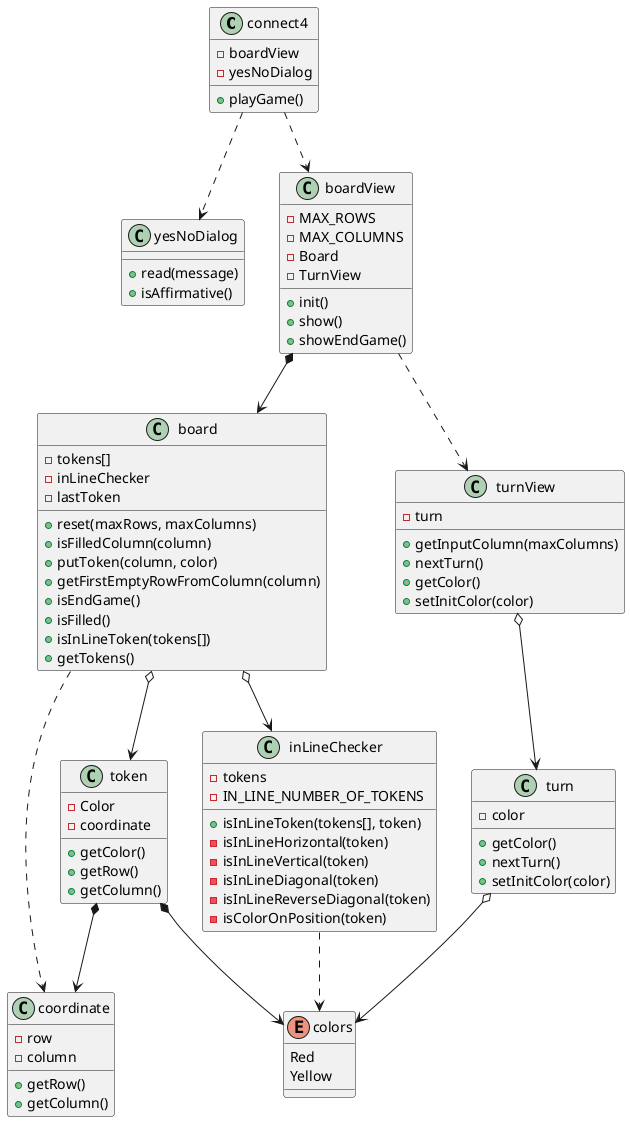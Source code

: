 @startuml

class connect4{
    - boardView
    - yesNoDialog
    + playGame()
}
class yesNoDialog{
    + read(message)
    + isAffirmative()
}
class board{
    - tokens[]
    - inLineChecker
    - lastToken
    + reset(maxRows, maxColumns)
    + isFilledColumn(column)
    + putToken(column, color)
    + getFirstEmptyRowFromColumn(column)
    + isEndGame()
    + isFilled()
    + isInLineToken(tokens[])
    + getTokens()
}
class boardView{
    - MAX_ROWS
    - MAX_COLUMNS
    - Board
    - TurnView
    + init()
    + show()
    + showEndGame()
}
class inLineChecker{
    - tokens
    - IN_LINE_NUMBER_OF_TOKENS
    + isInLineToken(tokens[], token)
    - isInLineHorizontal(token)
    - isInLineVertical(token)
    - isInLineDiagonal(token)
    - isInLineReverseDiagonal(token)
    - isColorOnPosition(token)
}

class token{
    - Color
    - coordinate
    + getColor()
    + getRow()
    + getColumn()
}

class coordinate {
    - row 
    - column
    + getRow()
    + getColumn()
}

class turnView{
    - turn
    + getInputColumn(maxColumns)
    + nextTurn()
    + getColor()
    + setInitColor(color)
}

class turn{
    - color
    + getColor()
    + nextTurn()
    + setInitColor(color)
}

enum colors{
Red
Yellow
}

connect4 ..> boardView
connect4 ..> yesNoDialog
boardView *--> board
boardView ..> turnView
turnView o--> turn
board o--> token
board o--> inLineChecker
board ..> coordinate
inLineChecker ..> colors
turn o--> colors
token *--> colors
token *--> coordinate
@enduml